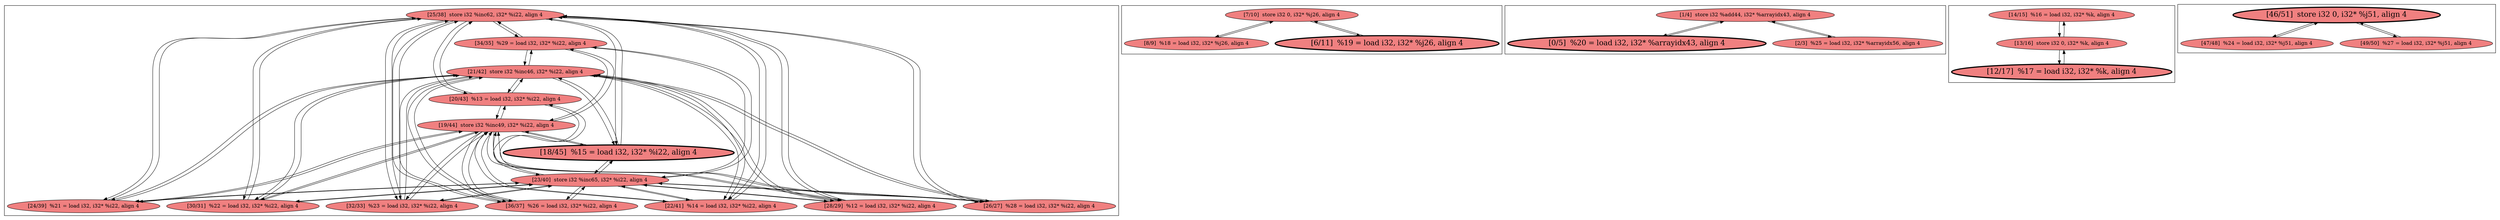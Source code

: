 
digraph G {



node383->node380 [ ]
node380->node392 [ ]
node383->node391 [ ]
node391->node392 [ ]
node380->node383 [ ]
node372->node370 [ ]
node379->node383 [ ]
node383->node379 [ ]
node382->node392 [ ]
node392->node382 [ ]
node379->node387 [ ]
node392->node379 [ ]
node384->node392 [ ]
node383->node390 [ ]
node391->node383 [ ]
node381->node387 [ ]
node386->node385 [ ]
node388->node383 [ ]
node384->node387 [ ]
node385->node390 [ ]
node391->node385 [ ]
node380->node385 [ ]
node369->node368 [ ]
node392->node388 [ ]
node385->node388 [ ]
node387->node388 [ ]
node388->node385 [ ]
node390->node387 [ ]
node373->node375 [ ]
node390->node385 [ ]
node374->node375 [ ]
node385->node380 [ ]
node370->node372 [ ]
node387->node379 [ ]
node385->node391 [ ]
node371->node372 [ ]
node381->node392 [ ]
node392->node381 [ ]
node384->node385 [ ]
node375->node374 [ ]
node387->node380 [ ]
node392->node384 [ ]
node389->node392 [ ]
node385->node382 [ ]
node368->node369 [ ]
node392->node380 [ ]
node387->node390 [ ]
node392->node389 [ ]
node385->node379 [ ]
node392->node390 [ ]
node379->node385 [ ]
node388->node392 [ ]
node386->node387 [ ]
node383->node381 [ ]
node385->node386 [ ]
node382->node385 [ ]
node385->node389 [ ]
node387->node386 [ ]
node389->node387 [ ]
node387->node382 [ ]
node389->node385 [ ]
node377->node378 [ ]
node392->node391 [ ]
node383->node389 [ ]
node377->node376 [ ]
node389->node383 [ ]
node383->node384 [ ]
node390->node392 [ ]
node367->node369 [ ]
node381->node383 [ ]
node385->node384 [ ]
node392->node386 [ ]
node383->node386 [ ]
node386->node392 [ ]
node376->node377 [ ]
node369->node367 [ ]
node383->node388 [ ]
node387->node391 [ ]
node379->node392 [ ]
node383->node382 [ ]
node382->node383 [ ]
node385->node381 [ ]
node390->node383 [ ]
node381->node385 [ ]
node375->node373 [ ]
node388->node387 [ ]
node387->node384 [ ]
node387->node381 [ ]
node387->node389 [ ]
node378->node377 [ ]
node372->node371 [ ]
node386->node383 [ ]
node382->node387 [ ]
node384->node383 [ ]
node391->node387 [ ]
node380->node387 [ ]


subgraph cluster4 {


node390 [fillcolor=lightcoral,label="[22/41]  %14 = load i32, i32* %i22, align 4",shape=ellipse,style=filled ]
node388 [penwidth=3.0,fontsize=20,fillcolor=lightcoral,label="[18/45]  %15 = load i32, i32* %i22, align 4",shape=ellipse,style=filled ]
node391 [fillcolor=lightcoral,label="[26/27]  %28 = load i32, i32* %i22, align 4",shape=ellipse,style=filled ]
node387 [fillcolor=lightcoral,label="[19/44]  store i32 %inc49, i32* %i22, align 4",shape=ellipse,style=filled ]
node386 [fillcolor=lightcoral,label="[24/39]  %21 = load i32, i32* %i22, align 4",shape=ellipse,style=filled ]
node389 [fillcolor=lightcoral,label="[20/43]  %13 = load i32, i32* %i22, align 4",shape=ellipse,style=filled ]
node385 [fillcolor=lightcoral,label="[21/42]  store i32 %inc46, i32* %i22, align 4",shape=ellipse,style=filled ]
node382 [fillcolor=lightcoral,label="[28/29]  %12 = load i32, i32* %i22, align 4",shape=ellipse,style=filled ]
node381 [fillcolor=lightcoral,label="[30/31]  %22 = load i32, i32* %i22, align 4",shape=ellipse,style=filled ]
node380 [fillcolor=lightcoral,label="[34/35]  %29 = load i32, i32* %i22, align 4",shape=ellipse,style=filled ]
node383 [fillcolor=lightcoral,label="[25/38]  store i32 %inc62, i32* %i22, align 4",shape=ellipse,style=filled ]
node392 [fillcolor=lightcoral,label="[23/40]  store i32 %inc65, i32* %i22, align 4",shape=ellipse,style=filled ]
node379 [fillcolor=lightcoral,label="[36/37]  %26 = load i32, i32* %i22, align 4",shape=ellipse,style=filled ]
node384 [fillcolor=lightcoral,label="[32/33]  %23 = load i32, i32* %i22, align 4",shape=ellipse,style=filled ]



}

subgraph cluster3 {


node378 [fillcolor=lightcoral,label="[47/48]  %24 = load i32, i32* %j51, align 4",shape=ellipse,style=filled ]
node376 [fillcolor=lightcoral,label="[49/50]  %27 = load i32, i32* %j51, align 4",shape=ellipse,style=filled ]
node377 [penwidth=3.0,fontsize=20,fillcolor=lightcoral,label="[46/51]  store i32 0, i32* %j51, align 4",shape=ellipse,style=filled ]



}

subgraph cluster2 {


node375 [fillcolor=lightcoral,label="[13/16]  store i32 0, i32* %k, align 4",shape=ellipse,style=filled ]
node373 [fillcolor=lightcoral,label="[14/15]  %16 = load i32, i32* %k, align 4",shape=ellipse,style=filled ]
node374 [penwidth=3.0,fontsize=20,fillcolor=lightcoral,label="[12/17]  %17 = load i32, i32* %k, align 4",shape=ellipse,style=filled ]



}

subgraph cluster0 {


node367 [fillcolor=lightcoral,label="[2/3]  %25 = load i32, i32* %arrayidx56, align 4",shape=ellipse,style=filled ]
node369 [fillcolor=lightcoral,label="[1/4]  store i32 %add44, i32* %arrayidx43, align 4",shape=ellipse,style=filled ]
node368 [penwidth=3.0,fontsize=20,fillcolor=lightcoral,label="[0/5]  %20 = load i32, i32* %arrayidx43, align 4",shape=ellipse,style=filled ]



}

subgraph cluster1 {


node372 [fillcolor=lightcoral,label="[7/10]  store i32 0, i32* %j26, align 4",shape=ellipse,style=filled ]
node370 [fillcolor=lightcoral,label="[8/9]  %18 = load i32, i32* %j26, align 4",shape=ellipse,style=filled ]
node371 [penwidth=3.0,fontsize=20,fillcolor=lightcoral,label="[6/11]  %19 = load i32, i32* %j26, align 4",shape=ellipse,style=filled ]



}

}
